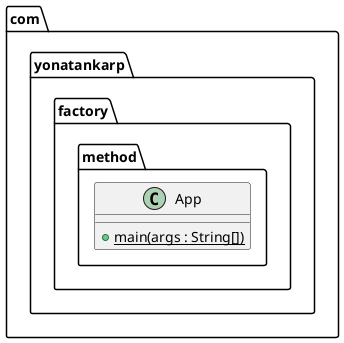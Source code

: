 @startuml
package com.yonatankarp.factory.method {
  class App {
    + main(args : String[]) {static}
  }
}
@enduml
